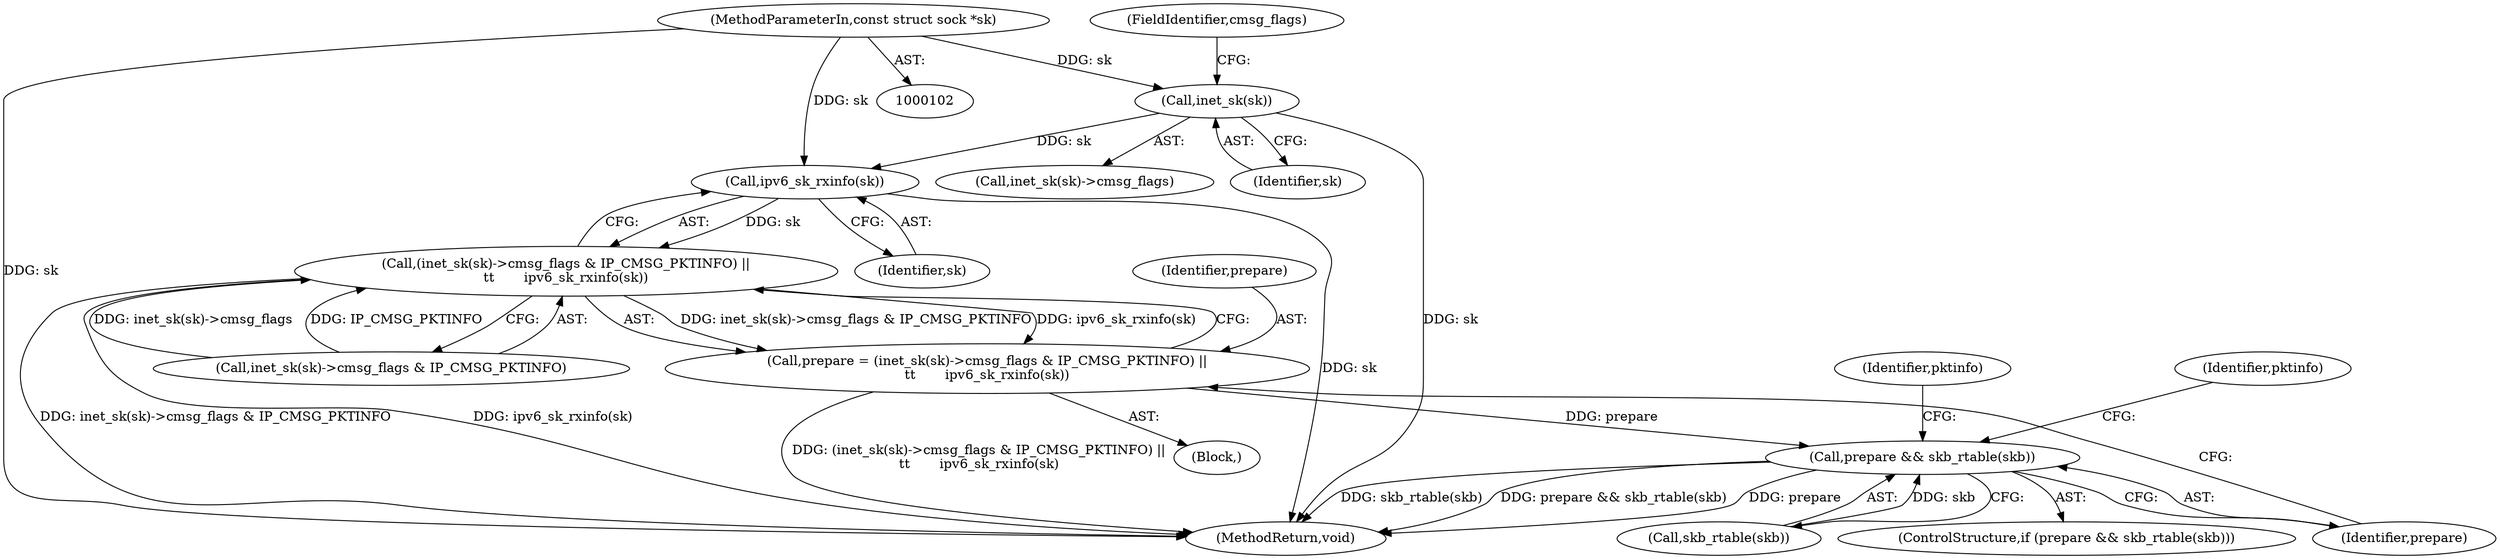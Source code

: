 digraph "0_linux_34b2cef20f19c87999fff3da4071e66937db9644@pointer" {
"1000103" [label="(MethodParameterIn,const struct sock *sk)"];
"1000117" [label="(Call,inet_sk(sk))"];
"1000121" [label="(Call,ipv6_sk_rxinfo(sk))"];
"1000114" [label="(Call,(inet_sk(sk)->cmsg_flags & IP_CMSG_PKTINFO) ||\n\t\t       ipv6_sk_rxinfo(sk))"];
"1000112" [label="(Call,prepare = (inet_sk(sk)->cmsg_flags & IP_CMSG_PKTINFO) ||\n\t\t       ipv6_sk_rxinfo(sk))"];
"1000124" [label="(Call,prepare && skb_rtable(skb))"];
"1000116" [label="(Call,inet_sk(sk)->cmsg_flags)"];
"1000122" [label="(Identifier,sk)"];
"1000114" [label="(Call,(inet_sk(sk)->cmsg_flags & IP_CMSG_PKTINFO) ||\n\t\t       ipv6_sk_rxinfo(sk))"];
"1000153" [label="(Identifier,pktinfo)"];
"1000112" [label="(Call,prepare = (inet_sk(sk)->cmsg_flags & IP_CMSG_PKTINFO) ||\n\t\t       ipv6_sk_rxinfo(sk))"];
"1000118" [label="(Identifier,sk)"];
"1000117" [label="(Call,inet_sk(sk))"];
"1000121" [label="(Call,ipv6_sk_rxinfo(sk))"];
"1000105" [label="(Block,)"];
"1000119" [label="(FieldIdentifier,cmsg_flags)"];
"1000113" [label="(Identifier,prepare)"];
"1000103" [label="(MethodParameterIn,const struct sock *sk)"];
"1000176" [label="(MethodReturn,void)"];
"1000125" [label="(Identifier,prepare)"];
"1000124" [label="(Call,prepare && skb_rtable(skb))"];
"1000126" [label="(Call,skb_rtable(skb))"];
"1000123" [label="(ControlStructure,if (prepare && skb_rtable(skb)))"];
"1000132" [label="(Identifier,pktinfo)"];
"1000115" [label="(Call,inet_sk(sk)->cmsg_flags & IP_CMSG_PKTINFO)"];
"1000103" -> "1000102"  [label="AST: "];
"1000103" -> "1000176"  [label="DDG: sk"];
"1000103" -> "1000117"  [label="DDG: sk"];
"1000103" -> "1000121"  [label="DDG: sk"];
"1000117" -> "1000116"  [label="AST: "];
"1000117" -> "1000118"  [label="CFG: "];
"1000118" -> "1000117"  [label="AST: "];
"1000119" -> "1000117"  [label="CFG: "];
"1000117" -> "1000176"  [label="DDG: sk"];
"1000117" -> "1000121"  [label="DDG: sk"];
"1000121" -> "1000114"  [label="AST: "];
"1000121" -> "1000122"  [label="CFG: "];
"1000122" -> "1000121"  [label="AST: "];
"1000114" -> "1000121"  [label="CFG: "];
"1000121" -> "1000176"  [label="DDG: sk"];
"1000121" -> "1000114"  [label="DDG: sk"];
"1000114" -> "1000112"  [label="AST: "];
"1000114" -> "1000115"  [label="CFG: "];
"1000115" -> "1000114"  [label="AST: "];
"1000112" -> "1000114"  [label="CFG: "];
"1000114" -> "1000176"  [label="DDG: inet_sk(sk)->cmsg_flags & IP_CMSG_PKTINFO"];
"1000114" -> "1000176"  [label="DDG: ipv6_sk_rxinfo(sk)"];
"1000114" -> "1000112"  [label="DDG: inet_sk(sk)->cmsg_flags & IP_CMSG_PKTINFO"];
"1000114" -> "1000112"  [label="DDG: ipv6_sk_rxinfo(sk)"];
"1000115" -> "1000114"  [label="DDG: inet_sk(sk)->cmsg_flags"];
"1000115" -> "1000114"  [label="DDG: IP_CMSG_PKTINFO"];
"1000112" -> "1000105"  [label="AST: "];
"1000113" -> "1000112"  [label="AST: "];
"1000125" -> "1000112"  [label="CFG: "];
"1000112" -> "1000176"  [label="DDG: (inet_sk(sk)->cmsg_flags & IP_CMSG_PKTINFO) ||\n\t\t       ipv6_sk_rxinfo(sk)"];
"1000112" -> "1000124"  [label="DDG: prepare"];
"1000124" -> "1000123"  [label="AST: "];
"1000124" -> "1000125"  [label="CFG: "];
"1000124" -> "1000126"  [label="CFG: "];
"1000125" -> "1000124"  [label="AST: "];
"1000126" -> "1000124"  [label="AST: "];
"1000132" -> "1000124"  [label="CFG: "];
"1000153" -> "1000124"  [label="CFG: "];
"1000124" -> "1000176"  [label="DDG: prepare"];
"1000124" -> "1000176"  [label="DDG: skb_rtable(skb)"];
"1000124" -> "1000176"  [label="DDG: prepare && skb_rtable(skb)"];
"1000126" -> "1000124"  [label="DDG: skb"];
}
